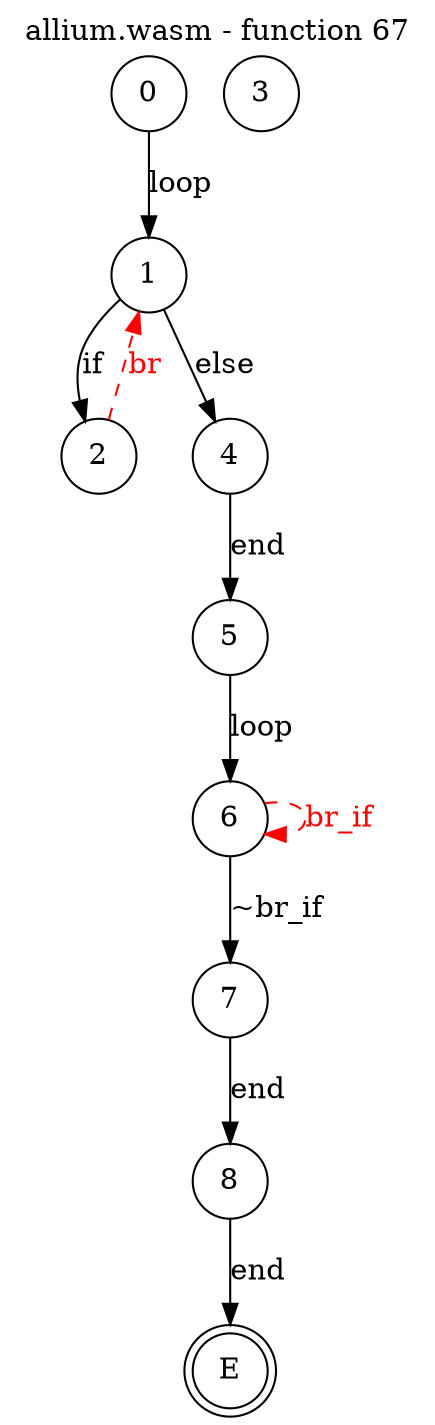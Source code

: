 digraph finite_state_machine {
    label = "allium.wasm - function 67"
    labelloc =  t
    labelfontsize = 16
    labelfontcolor = black
    labelfontname = "Helvetica"
    node [shape = doublecircle]; E ;
node [shape=circle, fontcolor=black, style="", label="0"]0
node [shape=circle, fontcolor=black, style="", label="1"]1
node [shape=circle, fontcolor=black, style="", label="2"]2
node [shape=circle, fontcolor=black, style="", label="3"]3
node [shape=circle, fontcolor=black, style="", label="4"]4
node [shape=circle, fontcolor=black, style="", label="5"]5
node [shape=circle, fontcolor=black, style="", label="6"]6
node [shape=circle, fontcolor=black, style="", label="7"]7
node [shape=circle, fontcolor=black, style="", label="8"]8
node [shape=circle, fontcolor=black, style="", label="E"]E
    0 -> 1[label="loop"];
    1 -> 2[label="if"];
    1 -> 4[label="else"];
    2 -> 1[style="dashed" color="red" fontcolor="red" label="br"];
    4 -> 5[label="end"];
    5 -> 6[label="loop"];
    6 -> 7[label="~br_if"];
    6 -> 6[style="dashed" color="red" fontcolor="red" label="br_if"];
    7 -> 8[label="end"];
    8 -> E[label="end"];
}
